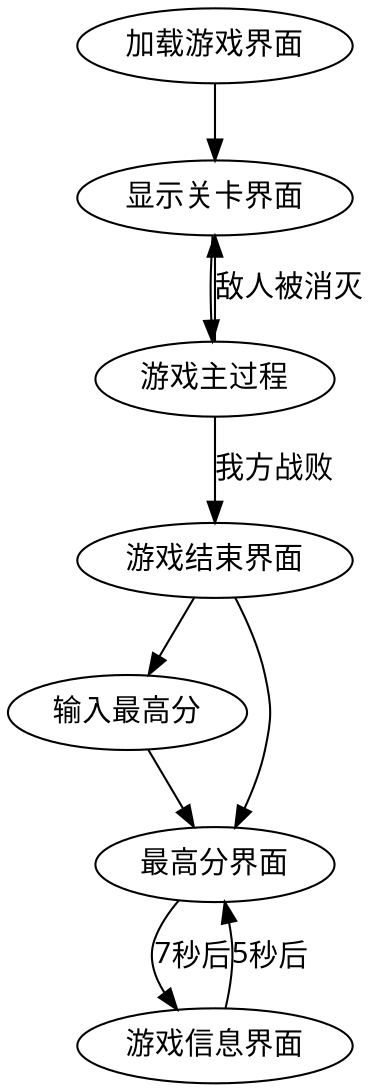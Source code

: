 digraph Automata {
	edge [fontname="FangSong"];
	node [fontname="FangSong"];
	load[label="加载游戏界面"]
	level[label="显示关卡界面"]
	load -> level
	main[label="游戏主过程"]
	level -> main
	main -> level[label="敌人被消灭"]
	over[label="游戏结束界面"]
	main -> over[label="我方战败"]
	input[label="输入最高分"]
	highscore[label="最高分界面"]
	over -> {input,highscore}
	input -> highscore
	gameinfo[label="游戏信息界面"]
	highscore -> gameinfo[label="7秒后"]
	gameinfo -> highscore[label="5秒后"]
}